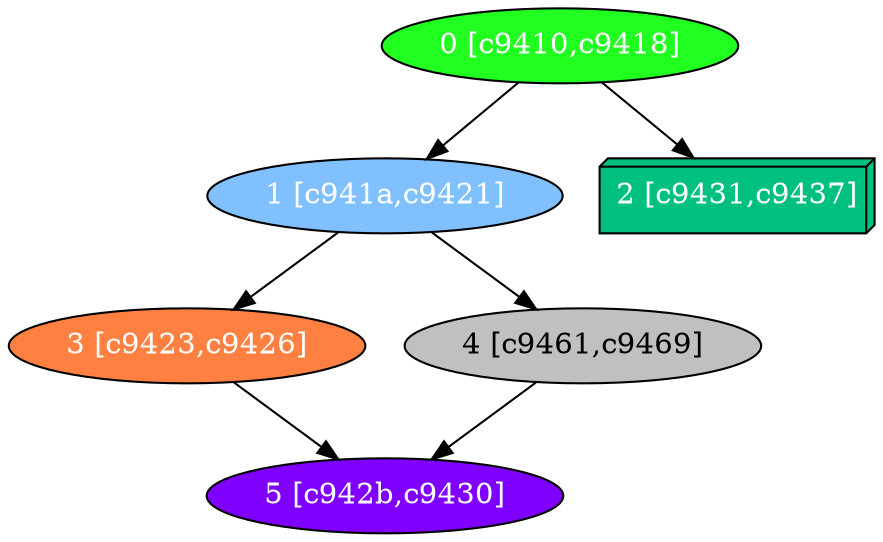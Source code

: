 diGraph libnss3{
	libnss3_0  [style=filled fillcolor="#20FF20" fontcolor="#ffffff" shape=oval label="0 [c9410,c9418]"]
	libnss3_1  [style=filled fillcolor="#80C0FF" fontcolor="#ffffff" shape=oval label="1 [c941a,c9421]"]
	libnss3_2  [style=filled fillcolor="#00C080" fontcolor="#ffffff" shape=box3d label="2 [c9431,c9437]"]
	libnss3_3  [style=filled fillcolor="#FF8040" fontcolor="#ffffff" shape=oval label="3 [c9423,c9426]"]
	libnss3_4  [style=filled fillcolor="#C0C0C0" fontcolor="#000000" shape=oval label="4 [c9461,c9469]"]
	libnss3_5  [style=filled fillcolor="#8000FF" fontcolor="#ffffff" shape=oval label="5 [c942b,c9430]"]

	libnss3_0 -> libnss3_1
	libnss3_0 -> libnss3_2
	libnss3_1 -> libnss3_3
	libnss3_1 -> libnss3_4
	libnss3_3 -> libnss3_5
	libnss3_4 -> libnss3_5
}